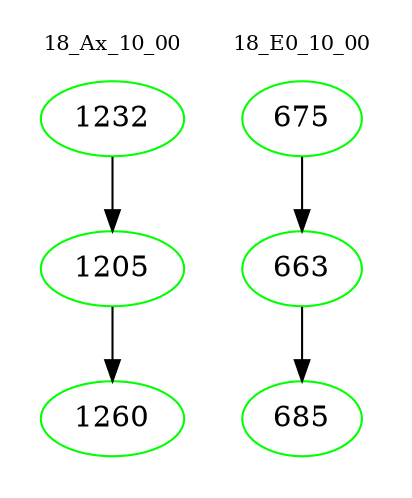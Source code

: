 digraph{
subgraph cluster_0 {
color = white
label = "18_Ax_10_00";
fontsize=10;
T0_1232 [label="1232", color="green"]
T0_1232 -> T0_1205 [color="black"]
T0_1205 [label="1205", color="green"]
T0_1205 -> T0_1260 [color="black"]
T0_1260 [label="1260", color="green"]
}
subgraph cluster_1 {
color = white
label = "18_E0_10_00";
fontsize=10;
T1_675 [label="675", color="green"]
T1_675 -> T1_663 [color="black"]
T1_663 [label="663", color="green"]
T1_663 -> T1_685 [color="black"]
T1_685 [label="685", color="green"]
}
}
